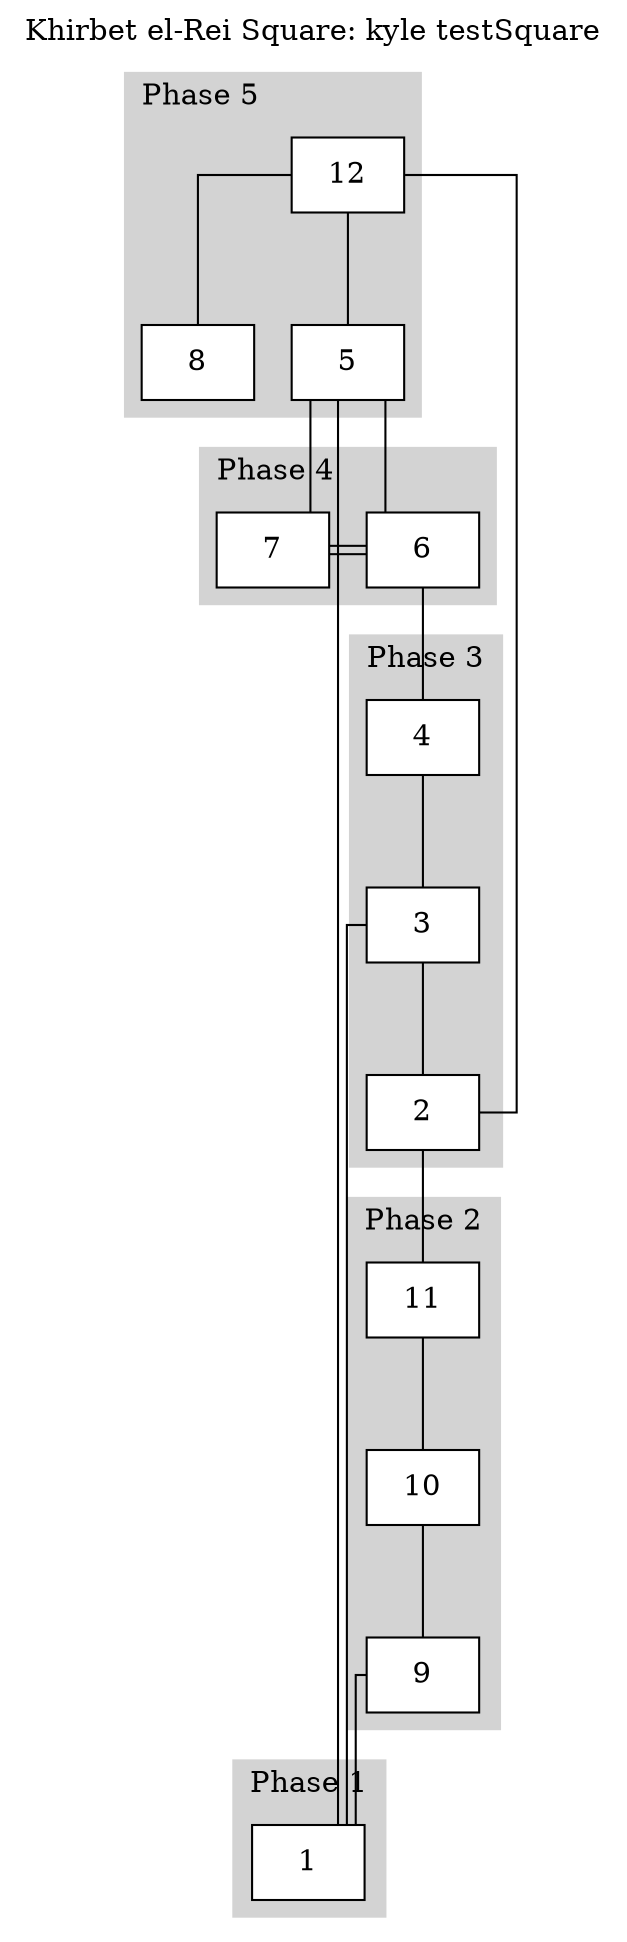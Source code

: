 
graph kyle_testSquare {
	splines=ortho;
	overlap=false;
	newrank=true;
	labelloc=top;
	labeljust="l";
	
	page=8;
	ranksep=0.75;
	label="Khirbet el-Rei Square: kyle testSquare"
	"1000011518000922817" [label="12", shape=box, style=filled, fillcolor=white];
	"1000011518000934234" [label="8", shape=box, style=filled, fillcolor=white];
	"1000011518000995133" [label="5", shape=box, style=filled, fillcolor=white];
	"1000011518001001472" [label="6", shape=box, style=filled, fillcolor=white];
	"1000011518001008479" [label="7", shape=box, style=filled, fillcolor=white];
	"1000011518001013438" [label="4", shape=box, style=filled, fillcolor=white];
	"1000011518001019232" [label="3", shape=box, style=filled, fillcolor=white];
	"1000011518001024252" [label="2", shape=box, style=filled, fillcolor=white];
	"1000011518001034611" [label="11", shape=box, style=filled, fillcolor=white];
	"1000011518001039951" [label="10", shape=box, style=filled, fillcolor=white];
	"1000011518001046600" [label="9", shape=box, style=filled, fillcolor=white];
	"1000011518001058211" [label="1", shape=box, style=filled, fillcolor=white];
	"1000011518000922817" -- "1000011518000934234" [color="black"];
	"1000011518000922817" -- "1000011518000995133" [color="black"];
	"1000011518000995133" -- "1000011518001001472" [color="black"];
	subgraph sameas1000011518001008479_1000011518001001472 {
		rank=same;
		"1000011518001008479" -- "1000011518001001472" [color="black:invis:black"];
	}	"1000011518000995133" -- "1000011518001008479" [color="black"];
	"1000011518001001472" -- "1000011518001013438" [color="black"];
	"1000011518001013438" -- "1000011518001019232" [color="black"];
	"1000011518000922817" -- "1000011518001024252" [color="black"];
	"1000011518001019232" -- "1000011518001024252" [color="black"];
	"1000011518001024252" -- "1000011518001034611" [color="black"];
	"1000011518001034611" -- "1000011518001039951" [color="black"];
	"1000011518001039951" -- "1000011518001046600" [color="black"];
	"1000011518000995133" -- "1000011518001058211" [color="black"];
	"1000011518001019232" -- "1000011518001058211" [color="black"];
	"1000011518001046600" -- "1000011518001058211" [color="black"];

	subgraph cluster_testSquarePhase5 {
		style=filled;
		bgcolor=lightgrey;
		color=lightgrey;
		shape="rect"; 
		labeljust="l";
		textcolor=blue;
		concatenate=true;
		packMode="clust";
		outputMode=nodesfirst;
		label="Phase 5";
		"1000011518000922817";
		"1000011518000934234";
		"1000011518000995133";
	}

	subgraph cluster_testSquarePhase4 {
		style=filled;
		bgcolor=lightgrey;
		color=lightgrey;
		shape="rect"; 
		labeljust="l";
		textcolor=blue;
		concatenate=true;
		packMode="clust";
		outputMode=nodesfirst;
		label="Phase 4";
		"1000011518001001472";
		"1000011518001008479";
	}

	subgraph cluster_testSquarePhase3 {
		style=filled;
		bgcolor=lightgrey;
		color=lightgrey;
		shape="rect"; 
		labeljust="l";
		textcolor=blue;
		concatenate=true;
		packMode="clust";
		outputMode=nodesfirst;
		label="Phase 3";
		"1000011518001013438";
		"1000011518001019232";
		"1000011518001024252";
	}

	subgraph cluster_testSquarePhase2 {
		style=filled;
		bgcolor=lightgrey;
		color=lightgrey;
		shape="rect"; 
		labeljust="l";
		textcolor=blue;
		concatenate=true;
		packMode="clust";
		outputMode=nodesfirst;
		label="Phase 2";
		"1000011518001034611";
		"1000011518001039951";
		"1000011518001046600";
	}

	subgraph cluster_testSquarePhase1 {
		style=filled;
		bgcolor=lightgrey;
		color=lightgrey;
		shape="rect"; 
		labeljust="l";
		textcolor=blue;
		concatenate=true;
		packMode="clust";
		outputMode=nodesfirst;
		label="Phase 1";
		"1000011518001058211";
	}
}